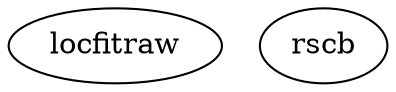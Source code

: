 /* Created by mdot for Matlab */
digraph m2html {

  locfitraw [URL="locfitraw.html"];
  rscb [URL="rscb.html"];
}